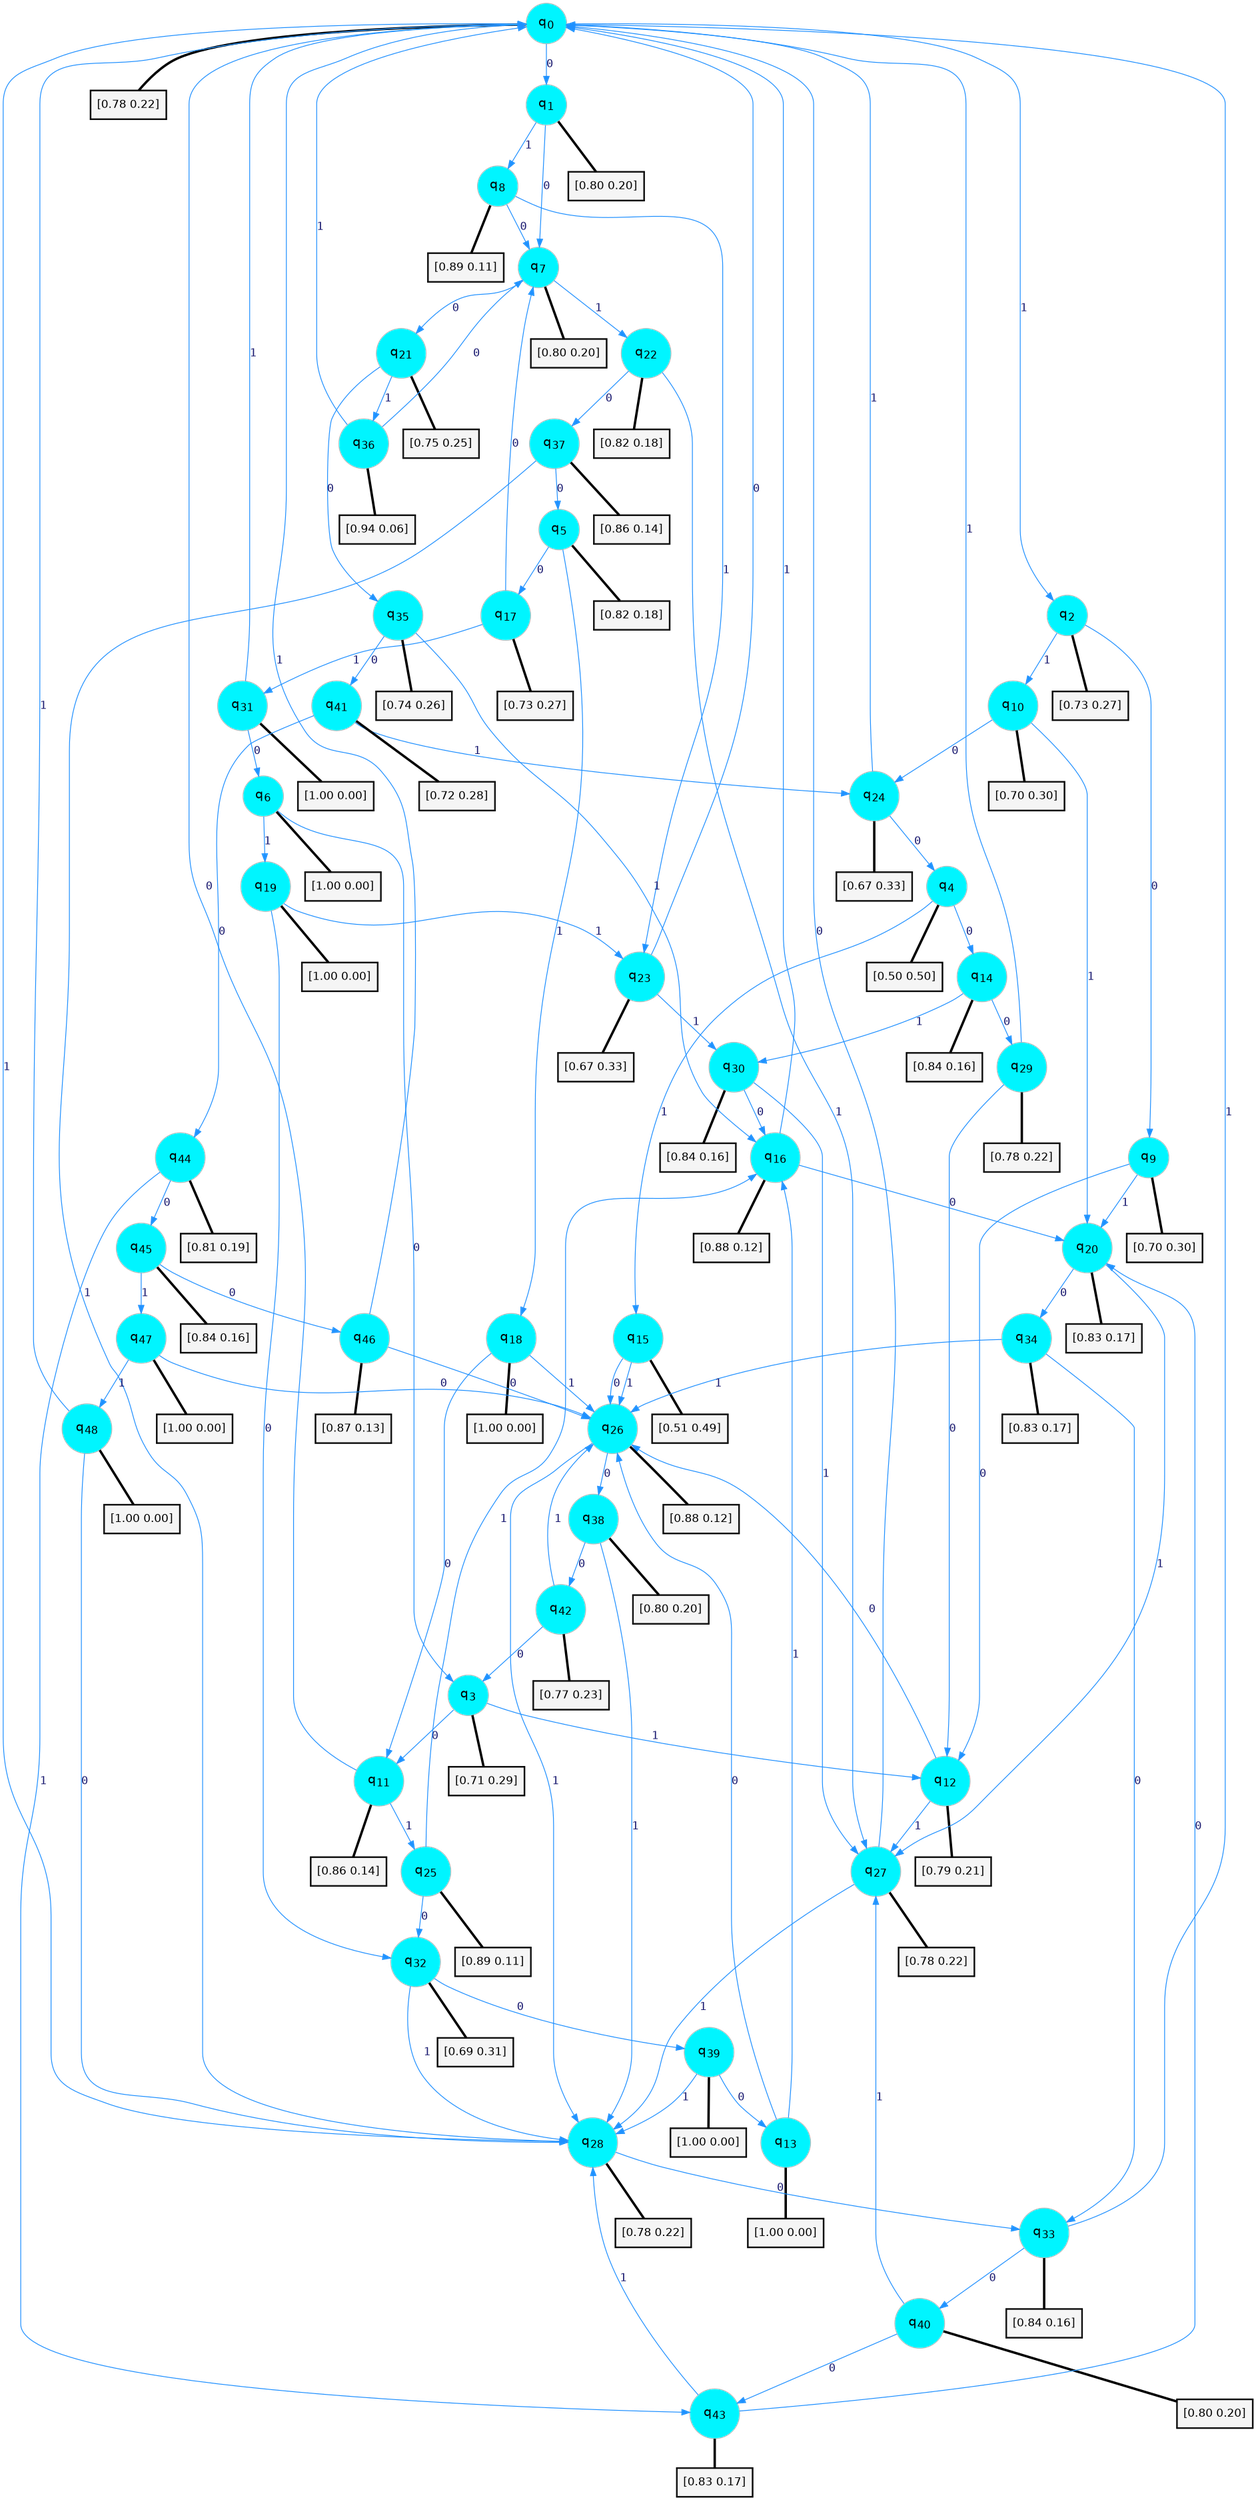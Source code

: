 digraph G {
graph [
bgcolor=transparent, dpi=300, rankdir=TD, size="40,25"];
node [
color=gray, fillcolor=turquoise1, fontcolor=black, fontname=Helvetica, fontsize=16, fontweight=bold, shape=circle, style=filled];
edge [
arrowsize=1, color=dodgerblue1, fontcolor=midnightblue, fontname=courier, fontweight=bold, penwidth=1, style=solid, weight=20];
0[label=<q<SUB>0</SUB>>];
1[label=<q<SUB>1</SUB>>];
2[label=<q<SUB>2</SUB>>];
3[label=<q<SUB>3</SUB>>];
4[label=<q<SUB>4</SUB>>];
5[label=<q<SUB>5</SUB>>];
6[label=<q<SUB>6</SUB>>];
7[label=<q<SUB>7</SUB>>];
8[label=<q<SUB>8</SUB>>];
9[label=<q<SUB>9</SUB>>];
10[label=<q<SUB>10</SUB>>];
11[label=<q<SUB>11</SUB>>];
12[label=<q<SUB>12</SUB>>];
13[label=<q<SUB>13</SUB>>];
14[label=<q<SUB>14</SUB>>];
15[label=<q<SUB>15</SUB>>];
16[label=<q<SUB>16</SUB>>];
17[label=<q<SUB>17</SUB>>];
18[label=<q<SUB>18</SUB>>];
19[label=<q<SUB>19</SUB>>];
20[label=<q<SUB>20</SUB>>];
21[label=<q<SUB>21</SUB>>];
22[label=<q<SUB>22</SUB>>];
23[label=<q<SUB>23</SUB>>];
24[label=<q<SUB>24</SUB>>];
25[label=<q<SUB>25</SUB>>];
26[label=<q<SUB>26</SUB>>];
27[label=<q<SUB>27</SUB>>];
28[label=<q<SUB>28</SUB>>];
29[label=<q<SUB>29</SUB>>];
30[label=<q<SUB>30</SUB>>];
31[label=<q<SUB>31</SUB>>];
32[label=<q<SUB>32</SUB>>];
33[label=<q<SUB>33</SUB>>];
34[label=<q<SUB>34</SUB>>];
35[label=<q<SUB>35</SUB>>];
36[label=<q<SUB>36</SUB>>];
37[label=<q<SUB>37</SUB>>];
38[label=<q<SUB>38</SUB>>];
39[label=<q<SUB>39</SUB>>];
40[label=<q<SUB>40</SUB>>];
41[label=<q<SUB>41</SUB>>];
42[label=<q<SUB>42</SUB>>];
43[label=<q<SUB>43</SUB>>];
44[label=<q<SUB>44</SUB>>];
45[label=<q<SUB>45</SUB>>];
46[label=<q<SUB>46</SUB>>];
47[label=<q<SUB>47</SUB>>];
48[label=<q<SUB>48</SUB>>];
49[label="[0.78 0.22]", shape=box,fontcolor=black, fontname=Helvetica, fontsize=14, penwidth=2, fillcolor=whitesmoke,color=black];
50[label="[0.80 0.20]", shape=box,fontcolor=black, fontname=Helvetica, fontsize=14, penwidth=2, fillcolor=whitesmoke,color=black];
51[label="[0.73 0.27]", shape=box,fontcolor=black, fontname=Helvetica, fontsize=14, penwidth=2, fillcolor=whitesmoke,color=black];
52[label="[0.71 0.29]", shape=box,fontcolor=black, fontname=Helvetica, fontsize=14, penwidth=2, fillcolor=whitesmoke,color=black];
53[label="[0.50 0.50]", shape=box,fontcolor=black, fontname=Helvetica, fontsize=14, penwidth=2, fillcolor=whitesmoke,color=black];
54[label="[0.82 0.18]", shape=box,fontcolor=black, fontname=Helvetica, fontsize=14, penwidth=2, fillcolor=whitesmoke,color=black];
55[label="[1.00 0.00]", shape=box,fontcolor=black, fontname=Helvetica, fontsize=14, penwidth=2, fillcolor=whitesmoke,color=black];
56[label="[0.80 0.20]", shape=box,fontcolor=black, fontname=Helvetica, fontsize=14, penwidth=2, fillcolor=whitesmoke,color=black];
57[label="[0.89 0.11]", shape=box,fontcolor=black, fontname=Helvetica, fontsize=14, penwidth=2, fillcolor=whitesmoke,color=black];
58[label="[0.70 0.30]", shape=box,fontcolor=black, fontname=Helvetica, fontsize=14, penwidth=2, fillcolor=whitesmoke,color=black];
59[label="[0.70 0.30]", shape=box,fontcolor=black, fontname=Helvetica, fontsize=14, penwidth=2, fillcolor=whitesmoke,color=black];
60[label="[0.86 0.14]", shape=box,fontcolor=black, fontname=Helvetica, fontsize=14, penwidth=2, fillcolor=whitesmoke,color=black];
61[label="[0.79 0.21]", shape=box,fontcolor=black, fontname=Helvetica, fontsize=14, penwidth=2, fillcolor=whitesmoke,color=black];
62[label="[1.00 0.00]", shape=box,fontcolor=black, fontname=Helvetica, fontsize=14, penwidth=2, fillcolor=whitesmoke,color=black];
63[label="[0.84 0.16]", shape=box,fontcolor=black, fontname=Helvetica, fontsize=14, penwidth=2, fillcolor=whitesmoke,color=black];
64[label="[0.51 0.49]", shape=box,fontcolor=black, fontname=Helvetica, fontsize=14, penwidth=2, fillcolor=whitesmoke,color=black];
65[label="[0.88 0.12]", shape=box,fontcolor=black, fontname=Helvetica, fontsize=14, penwidth=2, fillcolor=whitesmoke,color=black];
66[label="[0.73 0.27]", shape=box,fontcolor=black, fontname=Helvetica, fontsize=14, penwidth=2, fillcolor=whitesmoke,color=black];
67[label="[1.00 0.00]", shape=box,fontcolor=black, fontname=Helvetica, fontsize=14, penwidth=2, fillcolor=whitesmoke,color=black];
68[label="[1.00 0.00]", shape=box,fontcolor=black, fontname=Helvetica, fontsize=14, penwidth=2, fillcolor=whitesmoke,color=black];
69[label="[0.83 0.17]", shape=box,fontcolor=black, fontname=Helvetica, fontsize=14, penwidth=2, fillcolor=whitesmoke,color=black];
70[label="[0.75 0.25]", shape=box,fontcolor=black, fontname=Helvetica, fontsize=14, penwidth=2, fillcolor=whitesmoke,color=black];
71[label="[0.82 0.18]", shape=box,fontcolor=black, fontname=Helvetica, fontsize=14, penwidth=2, fillcolor=whitesmoke,color=black];
72[label="[0.67 0.33]", shape=box,fontcolor=black, fontname=Helvetica, fontsize=14, penwidth=2, fillcolor=whitesmoke,color=black];
73[label="[0.67 0.33]", shape=box,fontcolor=black, fontname=Helvetica, fontsize=14, penwidth=2, fillcolor=whitesmoke,color=black];
74[label="[0.89 0.11]", shape=box,fontcolor=black, fontname=Helvetica, fontsize=14, penwidth=2, fillcolor=whitesmoke,color=black];
75[label="[0.88 0.12]", shape=box,fontcolor=black, fontname=Helvetica, fontsize=14, penwidth=2, fillcolor=whitesmoke,color=black];
76[label="[0.78 0.22]", shape=box,fontcolor=black, fontname=Helvetica, fontsize=14, penwidth=2, fillcolor=whitesmoke,color=black];
77[label="[0.78 0.22]", shape=box,fontcolor=black, fontname=Helvetica, fontsize=14, penwidth=2, fillcolor=whitesmoke,color=black];
78[label="[0.78 0.22]", shape=box,fontcolor=black, fontname=Helvetica, fontsize=14, penwidth=2, fillcolor=whitesmoke,color=black];
79[label="[0.84 0.16]", shape=box,fontcolor=black, fontname=Helvetica, fontsize=14, penwidth=2, fillcolor=whitesmoke,color=black];
80[label="[1.00 0.00]", shape=box,fontcolor=black, fontname=Helvetica, fontsize=14, penwidth=2, fillcolor=whitesmoke,color=black];
81[label="[0.69 0.31]", shape=box,fontcolor=black, fontname=Helvetica, fontsize=14, penwidth=2, fillcolor=whitesmoke,color=black];
82[label="[0.84 0.16]", shape=box,fontcolor=black, fontname=Helvetica, fontsize=14, penwidth=2, fillcolor=whitesmoke,color=black];
83[label="[0.83 0.17]", shape=box,fontcolor=black, fontname=Helvetica, fontsize=14, penwidth=2, fillcolor=whitesmoke,color=black];
84[label="[0.74 0.26]", shape=box,fontcolor=black, fontname=Helvetica, fontsize=14, penwidth=2, fillcolor=whitesmoke,color=black];
85[label="[0.94 0.06]", shape=box,fontcolor=black, fontname=Helvetica, fontsize=14, penwidth=2, fillcolor=whitesmoke,color=black];
86[label="[0.86 0.14]", shape=box,fontcolor=black, fontname=Helvetica, fontsize=14, penwidth=2, fillcolor=whitesmoke,color=black];
87[label="[0.80 0.20]", shape=box,fontcolor=black, fontname=Helvetica, fontsize=14, penwidth=2, fillcolor=whitesmoke,color=black];
88[label="[1.00 0.00]", shape=box,fontcolor=black, fontname=Helvetica, fontsize=14, penwidth=2, fillcolor=whitesmoke,color=black];
89[label="[0.80 0.20]", shape=box,fontcolor=black, fontname=Helvetica, fontsize=14, penwidth=2, fillcolor=whitesmoke,color=black];
90[label="[0.72 0.28]", shape=box,fontcolor=black, fontname=Helvetica, fontsize=14, penwidth=2, fillcolor=whitesmoke,color=black];
91[label="[0.77 0.23]", shape=box,fontcolor=black, fontname=Helvetica, fontsize=14, penwidth=2, fillcolor=whitesmoke,color=black];
92[label="[0.83 0.17]", shape=box,fontcolor=black, fontname=Helvetica, fontsize=14, penwidth=2, fillcolor=whitesmoke,color=black];
93[label="[0.81 0.19]", shape=box,fontcolor=black, fontname=Helvetica, fontsize=14, penwidth=2, fillcolor=whitesmoke,color=black];
94[label="[0.84 0.16]", shape=box,fontcolor=black, fontname=Helvetica, fontsize=14, penwidth=2, fillcolor=whitesmoke,color=black];
95[label="[0.87 0.13]", shape=box,fontcolor=black, fontname=Helvetica, fontsize=14, penwidth=2, fillcolor=whitesmoke,color=black];
96[label="[1.00 0.00]", shape=box,fontcolor=black, fontname=Helvetica, fontsize=14, penwidth=2, fillcolor=whitesmoke,color=black];
97[label="[1.00 0.00]", shape=box,fontcolor=black, fontname=Helvetica, fontsize=14, penwidth=2, fillcolor=whitesmoke,color=black];
0->1 [label=0];
0->2 [label=1];
0->49 [arrowhead=none, penwidth=3,color=black];
1->7 [label=0];
1->8 [label=1];
1->50 [arrowhead=none, penwidth=3,color=black];
2->9 [label=0];
2->10 [label=1];
2->51 [arrowhead=none, penwidth=3,color=black];
3->11 [label=0];
3->12 [label=1];
3->52 [arrowhead=none, penwidth=3,color=black];
4->14 [label=0];
4->15 [label=1];
4->53 [arrowhead=none, penwidth=3,color=black];
5->17 [label=0];
5->18 [label=1];
5->54 [arrowhead=none, penwidth=3,color=black];
6->3 [label=0];
6->19 [label=1];
6->55 [arrowhead=none, penwidth=3,color=black];
7->21 [label=0];
7->22 [label=1];
7->56 [arrowhead=none, penwidth=3,color=black];
8->7 [label=0];
8->23 [label=1];
8->57 [arrowhead=none, penwidth=3,color=black];
9->12 [label=0];
9->20 [label=1];
9->58 [arrowhead=none, penwidth=3,color=black];
10->24 [label=0];
10->20 [label=1];
10->59 [arrowhead=none, penwidth=3,color=black];
11->0 [label=0];
11->25 [label=1];
11->60 [arrowhead=none, penwidth=3,color=black];
12->26 [label=0];
12->27 [label=1];
12->61 [arrowhead=none, penwidth=3,color=black];
13->26 [label=0];
13->16 [label=1];
13->62 [arrowhead=none, penwidth=3,color=black];
14->29 [label=0];
14->30 [label=1];
14->63 [arrowhead=none, penwidth=3,color=black];
15->26 [label=0];
15->26 [label=1];
15->64 [arrowhead=none, penwidth=3,color=black];
16->20 [label=0];
16->0 [label=1];
16->65 [arrowhead=none, penwidth=3,color=black];
17->7 [label=0];
17->31 [label=1];
17->66 [arrowhead=none, penwidth=3,color=black];
18->11 [label=0];
18->26 [label=1];
18->67 [arrowhead=none, penwidth=3,color=black];
19->32 [label=0];
19->23 [label=1];
19->68 [arrowhead=none, penwidth=3,color=black];
20->34 [label=0];
20->27 [label=1];
20->69 [arrowhead=none, penwidth=3,color=black];
21->35 [label=0];
21->36 [label=1];
21->70 [arrowhead=none, penwidth=3,color=black];
22->37 [label=0];
22->27 [label=1];
22->71 [arrowhead=none, penwidth=3,color=black];
23->0 [label=0];
23->30 [label=1];
23->72 [arrowhead=none, penwidth=3,color=black];
24->4 [label=0];
24->0 [label=1];
24->73 [arrowhead=none, penwidth=3,color=black];
25->32 [label=0];
25->16 [label=1];
25->74 [arrowhead=none, penwidth=3,color=black];
26->38 [label=0];
26->28 [label=1];
26->75 [arrowhead=none, penwidth=3,color=black];
27->0 [label=0];
27->28 [label=1];
27->76 [arrowhead=none, penwidth=3,color=black];
28->33 [label=0];
28->0 [label=1];
28->77 [arrowhead=none, penwidth=3,color=black];
29->12 [label=0];
29->0 [label=1];
29->78 [arrowhead=none, penwidth=3,color=black];
30->16 [label=0];
30->27 [label=1];
30->79 [arrowhead=none, penwidth=3,color=black];
31->6 [label=0];
31->0 [label=1];
31->80 [arrowhead=none, penwidth=3,color=black];
32->39 [label=0];
32->28 [label=1];
32->81 [arrowhead=none, penwidth=3,color=black];
33->40 [label=0];
33->0 [label=1];
33->82 [arrowhead=none, penwidth=3,color=black];
34->33 [label=0];
34->26 [label=1];
34->83 [arrowhead=none, penwidth=3,color=black];
35->41 [label=0];
35->16 [label=1];
35->84 [arrowhead=none, penwidth=3,color=black];
36->7 [label=0];
36->0 [label=1];
36->85 [arrowhead=none, penwidth=3,color=black];
37->5 [label=0];
37->28 [label=1];
37->86 [arrowhead=none, penwidth=3,color=black];
38->42 [label=0];
38->28 [label=1];
38->87 [arrowhead=none, penwidth=3,color=black];
39->13 [label=0];
39->28 [label=1];
39->88 [arrowhead=none, penwidth=3,color=black];
40->43 [label=0];
40->27 [label=1];
40->89 [arrowhead=none, penwidth=3,color=black];
41->44 [label=0];
41->24 [label=1];
41->90 [arrowhead=none, penwidth=3,color=black];
42->3 [label=0];
42->26 [label=1];
42->91 [arrowhead=none, penwidth=3,color=black];
43->20 [label=0];
43->28 [label=1];
43->92 [arrowhead=none, penwidth=3,color=black];
44->45 [label=0];
44->43 [label=1];
44->93 [arrowhead=none, penwidth=3,color=black];
45->46 [label=0];
45->47 [label=1];
45->94 [arrowhead=none, penwidth=3,color=black];
46->26 [label=0];
46->0 [label=1];
46->95 [arrowhead=none, penwidth=3,color=black];
47->26 [label=0];
47->48 [label=1];
47->96 [arrowhead=none, penwidth=3,color=black];
48->28 [label=0];
48->0 [label=1];
48->97 [arrowhead=none, penwidth=3,color=black];
}
